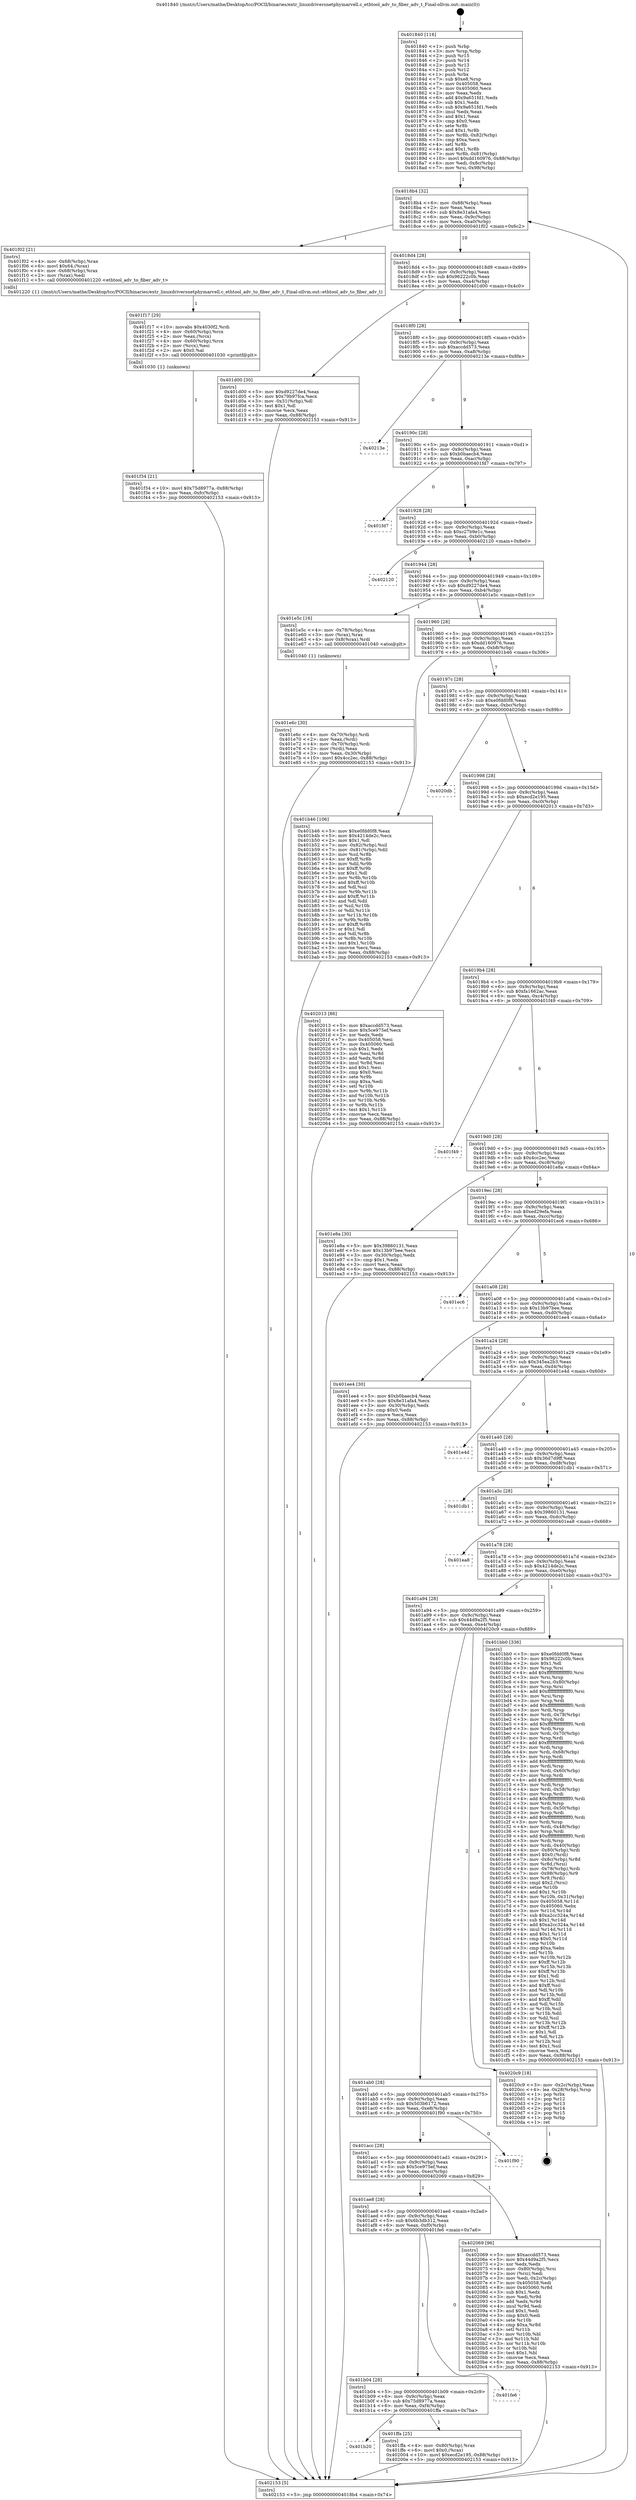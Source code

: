 digraph "0x401840" {
  label = "0x401840 (/mnt/c/Users/mathe/Desktop/tcc/POCII/binaries/extr_linuxdriversnetphymarvell.c_ethtool_adv_to_fiber_adv_t_Final-ollvm.out::main(0))"
  labelloc = "t"
  node[shape=record]

  Entry [label="",width=0.3,height=0.3,shape=circle,fillcolor=black,style=filled]
  "0x4018b4" [label="{
     0x4018b4 [32]\l
     | [instrs]\l
     &nbsp;&nbsp;0x4018b4 \<+6\>: mov -0x88(%rbp),%eax\l
     &nbsp;&nbsp;0x4018ba \<+2\>: mov %eax,%ecx\l
     &nbsp;&nbsp;0x4018bc \<+6\>: sub $0x8e31afa4,%ecx\l
     &nbsp;&nbsp;0x4018c2 \<+6\>: mov %eax,-0x9c(%rbp)\l
     &nbsp;&nbsp;0x4018c8 \<+6\>: mov %ecx,-0xa0(%rbp)\l
     &nbsp;&nbsp;0x4018ce \<+6\>: je 0000000000401f02 \<main+0x6c2\>\l
  }"]
  "0x401f02" [label="{
     0x401f02 [21]\l
     | [instrs]\l
     &nbsp;&nbsp;0x401f02 \<+4\>: mov -0x68(%rbp),%rax\l
     &nbsp;&nbsp;0x401f06 \<+6\>: movl $0x64,(%rax)\l
     &nbsp;&nbsp;0x401f0c \<+4\>: mov -0x68(%rbp),%rax\l
     &nbsp;&nbsp;0x401f10 \<+2\>: mov (%rax),%edi\l
     &nbsp;&nbsp;0x401f12 \<+5\>: call 0000000000401220 \<ethtool_adv_to_fiber_adv_t\>\l
     | [calls]\l
     &nbsp;&nbsp;0x401220 \{1\} (/mnt/c/Users/mathe/Desktop/tcc/POCII/binaries/extr_linuxdriversnetphymarvell.c_ethtool_adv_to_fiber_adv_t_Final-ollvm.out::ethtool_adv_to_fiber_adv_t)\l
  }"]
  "0x4018d4" [label="{
     0x4018d4 [28]\l
     | [instrs]\l
     &nbsp;&nbsp;0x4018d4 \<+5\>: jmp 00000000004018d9 \<main+0x99\>\l
     &nbsp;&nbsp;0x4018d9 \<+6\>: mov -0x9c(%rbp),%eax\l
     &nbsp;&nbsp;0x4018df \<+5\>: sub $0x96222c0b,%eax\l
     &nbsp;&nbsp;0x4018e4 \<+6\>: mov %eax,-0xa4(%rbp)\l
     &nbsp;&nbsp;0x4018ea \<+6\>: je 0000000000401d00 \<main+0x4c0\>\l
  }"]
  Exit [label="",width=0.3,height=0.3,shape=circle,fillcolor=black,style=filled,peripheries=2]
  "0x401d00" [label="{
     0x401d00 [30]\l
     | [instrs]\l
     &nbsp;&nbsp;0x401d00 \<+5\>: mov $0xd9227de4,%eax\l
     &nbsp;&nbsp;0x401d05 \<+5\>: mov $0x79b97fca,%ecx\l
     &nbsp;&nbsp;0x401d0a \<+3\>: mov -0x31(%rbp),%dl\l
     &nbsp;&nbsp;0x401d0d \<+3\>: test $0x1,%dl\l
     &nbsp;&nbsp;0x401d10 \<+3\>: cmovne %ecx,%eax\l
     &nbsp;&nbsp;0x401d13 \<+6\>: mov %eax,-0x88(%rbp)\l
     &nbsp;&nbsp;0x401d19 \<+5\>: jmp 0000000000402153 \<main+0x913\>\l
  }"]
  "0x4018f0" [label="{
     0x4018f0 [28]\l
     | [instrs]\l
     &nbsp;&nbsp;0x4018f0 \<+5\>: jmp 00000000004018f5 \<main+0xb5\>\l
     &nbsp;&nbsp;0x4018f5 \<+6\>: mov -0x9c(%rbp),%eax\l
     &nbsp;&nbsp;0x4018fb \<+5\>: sub $0xaccdd573,%eax\l
     &nbsp;&nbsp;0x401900 \<+6\>: mov %eax,-0xa8(%rbp)\l
     &nbsp;&nbsp;0x401906 \<+6\>: je 000000000040213e \<main+0x8fe\>\l
  }"]
  "0x401b20" [label="{
     0x401b20\l
  }", style=dashed]
  "0x40213e" [label="{
     0x40213e\l
  }", style=dashed]
  "0x40190c" [label="{
     0x40190c [28]\l
     | [instrs]\l
     &nbsp;&nbsp;0x40190c \<+5\>: jmp 0000000000401911 \<main+0xd1\>\l
     &nbsp;&nbsp;0x401911 \<+6\>: mov -0x9c(%rbp),%eax\l
     &nbsp;&nbsp;0x401917 \<+5\>: sub $0xb0baecb4,%eax\l
     &nbsp;&nbsp;0x40191c \<+6\>: mov %eax,-0xac(%rbp)\l
     &nbsp;&nbsp;0x401922 \<+6\>: je 0000000000401fd7 \<main+0x797\>\l
  }"]
  "0x401ffa" [label="{
     0x401ffa [25]\l
     | [instrs]\l
     &nbsp;&nbsp;0x401ffa \<+4\>: mov -0x80(%rbp),%rax\l
     &nbsp;&nbsp;0x401ffe \<+6\>: movl $0x0,(%rax)\l
     &nbsp;&nbsp;0x402004 \<+10\>: movl $0xecd2e195,-0x88(%rbp)\l
     &nbsp;&nbsp;0x40200e \<+5\>: jmp 0000000000402153 \<main+0x913\>\l
  }"]
  "0x401fd7" [label="{
     0x401fd7\l
  }", style=dashed]
  "0x401928" [label="{
     0x401928 [28]\l
     | [instrs]\l
     &nbsp;&nbsp;0x401928 \<+5\>: jmp 000000000040192d \<main+0xed\>\l
     &nbsp;&nbsp;0x40192d \<+6\>: mov -0x9c(%rbp),%eax\l
     &nbsp;&nbsp;0x401933 \<+5\>: sub $0xc27b9e1c,%eax\l
     &nbsp;&nbsp;0x401938 \<+6\>: mov %eax,-0xb0(%rbp)\l
     &nbsp;&nbsp;0x40193e \<+6\>: je 0000000000402120 \<main+0x8e0\>\l
  }"]
  "0x401b04" [label="{
     0x401b04 [28]\l
     | [instrs]\l
     &nbsp;&nbsp;0x401b04 \<+5\>: jmp 0000000000401b09 \<main+0x2c9\>\l
     &nbsp;&nbsp;0x401b09 \<+6\>: mov -0x9c(%rbp),%eax\l
     &nbsp;&nbsp;0x401b0f \<+5\>: sub $0x75d8977a,%eax\l
     &nbsp;&nbsp;0x401b14 \<+6\>: mov %eax,-0xf4(%rbp)\l
     &nbsp;&nbsp;0x401b1a \<+6\>: je 0000000000401ffa \<main+0x7ba\>\l
  }"]
  "0x402120" [label="{
     0x402120\l
  }", style=dashed]
  "0x401944" [label="{
     0x401944 [28]\l
     | [instrs]\l
     &nbsp;&nbsp;0x401944 \<+5\>: jmp 0000000000401949 \<main+0x109\>\l
     &nbsp;&nbsp;0x401949 \<+6\>: mov -0x9c(%rbp),%eax\l
     &nbsp;&nbsp;0x40194f \<+5\>: sub $0xd9227de4,%eax\l
     &nbsp;&nbsp;0x401954 \<+6\>: mov %eax,-0xb4(%rbp)\l
     &nbsp;&nbsp;0x40195a \<+6\>: je 0000000000401e5c \<main+0x61c\>\l
  }"]
  "0x401fe6" [label="{
     0x401fe6\l
  }", style=dashed]
  "0x401e5c" [label="{
     0x401e5c [16]\l
     | [instrs]\l
     &nbsp;&nbsp;0x401e5c \<+4\>: mov -0x78(%rbp),%rax\l
     &nbsp;&nbsp;0x401e60 \<+3\>: mov (%rax),%rax\l
     &nbsp;&nbsp;0x401e63 \<+4\>: mov 0x8(%rax),%rdi\l
     &nbsp;&nbsp;0x401e67 \<+5\>: call 0000000000401040 \<atoi@plt\>\l
     | [calls]\l
     &nbsp;&nbsp;0x401040 \{1\} (unknown)\l
  }"]
  "0x401960" [label="{
     0x401960 [28]\l
     | [instrs]\l
     &nbsp;&nbsp;0x401960 \<+5\>: jmp 0000000000401965 \<main+0x125\>\l
     &nbsp;&nbsp;0x401965 \<+6\>: mov -0x9c(%rbp),%eax\l
     &nbsp;&nbsp;0x40196b \<+5\>: sub $0xdd160976,%eax\l
     &nbsp;&nbsp;0x401970 \<+6\>: mov %eax,-0xb8(%rbp)\l
     &nbsp;&nbsp;0x401976 \<+6\>: je 0000000000401b46 \<main+0x306\>\l
  }"]
  "0x401ae8" [label="{
     0x401ae8 [28]\l
     | [instrs]\l
     &nbsp;&nbsp;0x401ae8 \<+5\>: jmp 0000000000401aed \<main+0x2ad\>\l
     &nbsp;&nbsp;0x401aed \<+6\>: mov -0x9c(%rbp),%eax\l
     &nbsp;&nbsp;0x401af3 \<+5\>: sub $0x6b3db312,%eax\l
     &nbsp;&nbsp;0x401af8 \<+6\>: mov %eax,-0xf0(%rbp)\l
     &nbsp;&nbsp;0x401afe \<+6\>: je 0000000000401fe6 \<main+0x7a6\>\l
  }"]
  "0x401b46" [label="{
     0x401b46 [106]\l
     | [instrs]\l
     &nbsp;&nbsp;0x401b46 \<+5\>: mov $0xe0fdd0f8,%eax\l
     &nbsp;&nbsp;0x401b4b \<+5\>: mov $0x4214de2c,%ecx\l
     &nbsp;&nbsp;0x401b50 \<+2\>: mov $0x1,%dl\l
     &nbsp;&nbsp;0x401b52 \<+7\>: mov -0x82(%rbp),%sil\l
     &nbsp;&nbsp;0x401b59 \<+7\>: mov -0x81(%rbp),%dil\l
     &nbsp;&nbsp;0x401b60 \<+3\>: mov %sil,%r8b\l
     &nbsp;&nbsp;0x401b63 \<+4\>: xor $0xff,%r8b\l
     &nbsp;&nbsp;0x401b67 \<+3\>: mov %dil,%r9b\l
     &nbsp;&nbsp;0x401b6a \<+4\>: xor $0xff,%r9b\l
     &nbsp;&nbsp;0x401b6e \<+3\>: xor $0x1,%dl\l
     &nbsp;&nbsp;0x401b71 \<+3\>: mov %r8b,%r10b\l
     &nbsp;&nbsp;0x401b74 \<+4\>: and $0xff,%r10b\l
     &nbsp;&nbsp;0x401b78 \<+3\>: and %dl,%sil\l
     &nbsp;&nbsp;0x401b7b \<+3\>: mov %r9b,%r11b\l
     &nbsp;&nbsp;0x401b7e \<+4\>: and $0xff,%r11b\l
     &nbsp;&nbsp;0x401b82 \<+3\>: and %dl,%dil\l
     &nbsp;&nbsp;0x401b85 \<+3\>: or %sil,%r10b\l
     &nbsp;&nbsp;0x401b88 \<+3\>: or %dil,%r11b\l
     &nbsp;&nbsp;0x401b8b \<+3\>: xor %r11b,%r10b\l
     &nbsp;&nbsp;0x401b8e \<+3\>: or %r9b,%r8b\l
     &nbsp;&nbsp;0x401b91 \<+4\>: xor $0xff,%r8b\l
     &nbsp;&nbsp;0x401b95 \<+3\>: or $0x1,%dl\l
     &nbsp;&nbsp;0x401b98 \<+3\>: and %dl,%r8b\l
     &nbsp;&nbsp;0x401b9b \<+3\>: or %r8b,%r10b\l
     &nbsp;&nbsp;0x401b9e \<+4\>: test $0x1,%r10b\l
     &nbsp;&nbsp;0x401ba2 \<+3\>: cmovne %ecx,%eax\l
     &nbsp;&nbsp;0x401ba5 \<+6\>: mov %eax,-0x88(%rbp)\l
     &nbsp;&nbsp;0x401bab \<+5\>: jmp 0000000000402153 \<main+0x913\>\l
  }"]
  "0x40197c" [label="{
     0x40197c [28]\l
     | [instrs]\l
     &nbsp;&nbsp;0x40197c \<+5\>: jmp 0000000000401981 \<main+0x141\>\l
     &nbsp;&nbsp;0x401981 \<+6\>: mov -0x9c(%rbp),%eax\l
     &nbsp;&nbsp;0x401987 \<+5\>: sub $0xe0fdd0f8,%eax\l
     &nbsp;&nbsp;0x40198c \<+6\>: mov %eax,-0xbc(%rbp)\l
     &nbsp;&nbsp;0x401992 \<+6\>: je 00000000004020db \<main+0x89b\>\l
  }"]
  "0x402153" [label="{
     0x402153 [5]\l
     | [instrs]\l
     &nbsp;&nbsp;0x402153 \<+5\>: jmp 00000000004018b4 \<main+0x74\>\l
  }"]
  "0x401840" [label="{
     0x401840 [116]\l
     | [instrs]\l
     &nbsp;&nbsp;0x401840 \<+1\>: push %rbp\l
     &nbsp;&nbsp;0x401841 \<+3\>: mov %rsp,%rbp\l
     &nbsp;&nbsp;0x401844 \<+2\>: push %r15\l
     &nbsp;&nbsp;0x401846 \<+2\>: push %r14\l
     &nbsp;&nbsp;0x401848 \<+2\>: push %r13\l
     &nbsp;&nbsp;0x40184a \<+2\>: push %r12\l
     &nbsp;&nbsp;0x40184c \<+1\>: push %rbx\l
     &nbsp;&nbsp;0x40184d \<+7\>: sub $0xe8,%rsp\l
     &nbsp;&nbsp;0x401854 \<+7\>: mov 0x405058,%eax\l
     &nbsp;&nbsp;0x40185b \<+7\>: mov 0x405060,%ecx\l
     &nbsp;&nbsp;0x401862 \<+2\>: mov %eax,%edx\l
     &nbsp;&nbsp;0x401864 \<+6\>: add $0x9a651fd1,%edx\l
     &nbsp;&nbsp;0x40186a \<+3\>: sub $0x1,%edx\l
     &nbsp;&nbsp;0x40186d \<+6\>: sub $0x9a651fd1,%edx\l
     &nbsp;&nbsp;0x401873 \<+3\>: imul %edx,%eax\l
     &nbsp;&nbsp;0x401876 \<+3\>: and $0x1,%eax\l
     &nbsp;&nbsp;0x401879 \<+3\>: cmp $0x0,%eax\l
     &nbsp;&nbsp;0x40187c \<+4\>: sete %r8b\l
     &nbsp;&nbsp;0x401880 \<+4\>: and $0x1,%r8b\l
     &nbsp;&nbsp;0x401884 \<+7\>: mov %r8b,-0x82(%rbp)\l
     &nbsp;&nbsp;0x40188b \<+3\>: cmp $0xa,%ecx\l
     &nbsp;&nbsp;0x40188e \<+4\>: setl %r8b\l
     &nbsp;&nbsp;0x401892 \<+4\>: and $0x1,%r8b\l
     &nbsp;&nbsp;0x401896 \<+7\>: mov %r8b,-0x81(%rbp)\l
     &nbsp;&nbsp;0x40189d \<+10\>: movl $0xdd160976,-0x88(%rbp)\l
     &nbsp;&nbsp;0x4018a7 \<+6\>: mov %edi,-0x8c(%rbp)\l
     &nbsp;&nbsp;0x4018ad \<+7\>: mov %rsi,-0x98(%rbp)\l
  }"]
  "0x402069" [label="{
     0x402069 [96]\l
     | [instrs]\l
     &nbsp;&nbsp;0x402069 \<+5\>: mov $0xaccdd573,%eax\l
     &nbsp;&nbsp;0x40206e \<+5\>: mov $0x44d9a2f5,%ecx\l
     &nbsp;&nbsp;0x402073 \<+2\>: xor %edx,%edx\l
     &nbsp;&nbsp;0x402075 \<+4\>: mov -0x80(%rbp),%rsi\l
     &nbsp;&nbsp;0x402079 \<+2\>: mov (%rsi),%edi\l
     &nbsp;&nbsp;0x40207b \<+3\>: mov %edi,-0x2c(%rbp)\l
     &nbsp;&nbsp;0x40207e \<+7\>: mov 0x405058,%edi\l
     &nbsp;&nbsp;0x402085 \<+8\>: mov 0x405060,%r8d\l
     &nbsp;&nbsp;0x40208d \<+3\>: sub $0x1,%edx\l
     &nbsp;&nbsp;0x402090 \<+3\>: mov %edi,%r9d\l
     &nbsp;&nbsp;0x402093 \<+3\>: add %edx,%r9d\l
     &nbsp;&nbsp;0x402096 \<+4\>: imul %r9d,%edi\l
     &nbsp;&nbsp;0x40209a \<+3\>: and $0x1,%edi\l
     &nbsp;&nbsp;0x40209d \<+3\>: cmp $0x0,%edi\l
     &nbsp;&nbsp;0x4020a0 \<+4\>: sete %r10b\l
     &nbsp;&nbsp;0x4020a4 \<+4\>: cmp $0xa,%r8d\l
     &nbsp;&nbsp;0x4020a8 \<+4\>: setl %r11b\l
     &nbsp;&nbsp;0x4020ac \<+3\>: mov %r10b,%bl\l
     &nbsp;&nbsp;0x4020af \<+3\>: and %r11b,%bl\l
     &nbsp;&nbsp;0x4020b2 \<+3\>: xor %r11b,%r10b\l
     &nbsp;&nbsp;0x4020b5 \<+3\>: or %r10b,%bl\l
     &nbsp;&nbsp;0x4020b8 \<+3\>: test $0x1,%bl\l
     &nbsp;&nbsp;0x4020bb \<+3\>: cmovne %ecx,%eax\l
     &nbsp;&nbsp;0x4020be \<+6\>: mov %eax,-0x88(%rbp)\l
     &nbsp;&nbsp;0x4020c4 \<+5\>: jmp 0000000000402153 \<main+0x913\>\l
  }"]
  "0x4020db" [label="{
     0x4020db\l
  }", style=dashed]
  "0x401998" [label="{
     0x401998 [28]\l
     | [instrs]\l
     &nbsp;&nbsp;0x401998 \<+5\>: jmp 000000000040199d \<main+0x15d\>\l
     &nbsp;&nbsp;0x40199d \<+6\>: mov -0x9c(%rbp),%eax\l
     &nbsp;&nbsp;0x4019a3 \<+5\>: sub $0xecd2e195,%eax\l
     &nbsp;&nbsp;0x4019a8 \<+6\>: mov %eax,-0xc0(%rbp)\l
     &nbsp;&nbsp;0x4019ae \<+6\>: je 0000000000402013 \<main+0x7d3\>\l
  }"]
  "0x401acc" [label="{
     0x401acc [28]\l
     | [instrs]\l
     &nbsp;&nbsp;0x401acc \<+5\>: jmp 0000000000401ad1 \<main+0x291\>\l
     &nbsp;&nbsp;0x401ad1 \<+6\>: mov -0x9c(%rbp),%eax\l
     &nbsp;&nbsp;0x401ad7 \<+5\>: sub $0x5ce975ef,%eax\l
     &nbsp;&nbsp;0x401adc \<+6\>: mov %eax,-0xec(%rbp)\l
     &nbsp;&nbsp;0x401ae2 \<+6\>: je 0000000000402069 \<main+0x829\>\l
  }"]
  "0x402013" [label="{
     0x402013 [86]\l
     | [instrs]\l
     &nbsp;&nbsp;0x402013 \<+5\>: mov $0xaccdd573,%eax\l
     &nbsp;&nbsp;0x402018 \<+5\>: mov $0x5ce975ef,%ecx\l
     &nbsp;&nbsp;0x40201d \<+2\>: xor %edx,%edx\l
     &nbsp;&nbsp;0x40201f \<+7\>: mov 0x405058,%esi\l
     &nbsp;&nbsp;0x402026 \<+7\>: mov 0x405060,%edi\l
     &nbsp;&nbsp;0x40202d \<+3\>: sub $0x1,%edx\l
     &nbsp;&nbsp;0x402030 \<+3\>: mov %esi,%r8d\l
     &nbsp;&nbsp;0x402033 \<+3\>: add %edx,%r8d\l
     &nbsp;&nbsp;0x402036 \<+4\>: imul %r8d,%esi\l
     &nbsp;&nbsp;0x40203a \<+3\>: and $0x1,%esi\l
     &nbsp;&nbsp;0x40203d \<+3\>: cmp $0x0,%esi\l
     &nbsp;&nbsp;0x402040 \<+4\>: sete %r9b\l
     &nbsp;&nbsp;0x402044 \<+3\>: cmp $0xa,%edi\l
     &nbsp;&nbsp;0x402047 \<+4\>: setl %r10b\l
     &nbsp;&nbsp;0x40204b \<+3\>: mov %r9b,%r11b\l
     &nbsp;&nbsp;0x40204e \<+3\>: and %r10b,%r11b\l
     &nbsp;&nbsp;0x402051 \<+3\>: xor %r10b,%r9b\l
     &nbsp;&nbsp;0x402054 \<+3\>: or %r9b,%r11b\l
     &nbsp;&nbsp;0x402057 \<+4\>: test $0x1,%r11b\l
     &nbsp;&nbsp;0x40205b \<+3\>: cmovne %ecx,%eax\l
     &nbsp;&nbsp;0x40205e \<+6\>: mov %eax,-0x88(%rbp)\l
     &nbsp;&nbsp;0x402064 \<+5\>: jmp 0000000000402153 \<main+0x913\>\l
  }"]
  "0x4019b4" [label="{
     0x4019b4 [28]\l
     | [instrs]\l
     &nbsp;&nbsp;0x4019b4 \<+5\>: jmp 00000000004019b9 \<main+0x179\>\l
     &nbsp;&nbsp;0x4019b9 \<+6\>: mov -0x9c(%rbp),%eax\l
     &nbsp;&nbsp;0x4019bf \<+5\>: sub $0xfa1662ac,%eax\l
     &nbsp;&nbsp;0x4019c4 \<+6\>: mov %eax,-0xc4(%rbp)\l
     &nbsp;&nbsp;0x4019ca \<+6\>: je 0000000000401f49 \<main+0x709\>\l
  }"]
  "0x401f90" [label="{
     0x401f90\l
  }", style=dashed]
  "0x401f49" [label="{
     0x401f49\l
  }", style=dashed]
  "0x4019d0" [label="{
     0x4019d0 [28]\l
     | [instrs]\l
     &nbsp;&nbsp;0x4019d0 \<+5\>: jmp 00000000004019d5 \<main+0x195\>\l
     &nbsp;&nbsp;0x4019d5 \<+6\>: mov -0x9c(%rbp),%eax\l
     &nbsp;&nbsp;0x4019db \<+5\>: sub $0x4cc2ec,%eax\l
     &nbsp;&nbsp;0x4019e0 \<+6\>: mov %eax,-0xc8(%rbp)\l
     &nbsp;&nbsp;0x4019e6 \<+6\>: je 0000000000401e8a \<main+0x64a\>\l
  }"]
  "0x401ab0" [label="{
     0x401ab0 [28]\l
     | [instrs]\l
     &nbsp;&nbsp;0x401ab0 \<+5\>: jmp 0000000000401ab5 \<main+0x275\>\l
     &nbsp;&nbsp;0x401ab5 \<+6\>: mov -0x9c(%rbp),%eax\l
     &nbsp;&nbsp;0x401abb \<+5\>: sub $0x503b6172,%eax\l
     &nbsp;&nbsp;0x401ac0 \<+6\>: mov %eax,-0xe8(%rbp)\l
     &nbsp;&nbsp;0x401ac6 \<+6\>: je 0000000000401f90 \<main+0x750\>\l
  }"]
  "0x401e8a" [label="{
     0x401e8a [30]\l
     | [instrs]\l
     &nbsp;&nbsp;0x401e8a \<+5\>: mov $0x39860131,%eax\l
     &nbsp;&nbsp;0x401e8f \<+5\>: mov $0x13b97bee,%ecx\l
     &nbsp;&nbsp;0x401e94 \<+3\>: mov -0x30(%rbp),%edx\l
     &nbsp;&nbsp;0x401e97 \<+3\>: cmp $0x1,%edx\l
     &nbsp;&nbsp;0x401e9a \<+3\>: cmovl %ecx,%eax\l
     &nbsp;&nbsp;0x401e9d \<+6\>: mov %eax,-0x88(%rbp)\l
     &nbsp;&nbsp;0x401ea3 \<+5\>: jmp 0000000000402153 \<main+0x913\>\l
  }"]
  "0x4019ec" [label="{
     0x4019ec [28]\l
     | [instrs]\l
     &nbsp;&nbsp;0x4019ec \<+5\>: jmp 00000000004019f1 \<main+0x1b1\>\l
     &nbsp;&nbsp;0x4019f1 \<+6\>: mov -0x9c(%rbp),%eax\l
     &nbsp;&nbsp;0x4019f7 \<+5\>: sub $0xed29efa,%eax\l
     &nbsp;&nbsp;0x4019fc \<+6\>: mov %eax,-0xcc(%rbp)\l
     &nbsp;&nbsp;0x401a02 \<+6\>: je 0000000000401ec6 \<main+0x686\>\l
  }"]
  "0x4020c9" [label="{
     0x4020c9 [18]\l
     | [instrs]\l
     &nbsp;&nbsp;0x4020c9 \<+3\>: mov -0x2c(%rbp),%eax\l
     &nbsp;&nbsp;0x4020cc \<+4\>: lea -0x28(%rbp),%rsp\l
     &nbsp;&nbsp;0x4020d0 \<+1\>: pop %rbx\l
     &nbsp;&nbsp;0x4020d1 \<+2\>: pop %r12\l
     &nbsp;&nbsp;0x4020d3 \<+2\>: pop %r13\l
     &nbsp;&nbsp;0x4020d5 \<+2\>: pop %r14\l
     &nbsp;&nbsp;0x4020d7 \<+2\>: pop %r15\l
     &nbsp;&nbsp;0x4020d9 \<+1\>: pop %rbp\l
     &nbsp;&nbsp;0x4020da \<+1\>: ret\l
  }"]
  "0x401ec6" [label="{
     0x401ec6\l
  }", style=dashed]
  "0x401a08" [label="{
     0x401a08 [28]\l
     | [instrs]\l
     &nbsp;&nbsp;0x401a08 \<+5\>: jmp 0000000000401a0d \<main+0x1cd\>\l
     &nbsp;&nbsp;0x401a0d \<+6\>: mov -0x9c(%rbp),%eax\l
     &nbsp;&nbsp;0x401a13 \<+5\>: sub $0x13b97bee,%eax\l
     &nbsp;&nbsp;0x401a18 \<+6\>: mov %eax,-0xd0(%rbp)\l
     &nbsp;&nbsp;0x401a1e \<+6\>: je 0000000000401ee4 \<main+0x6a4\>\l
  }"]
  "0x401f34" [label="{
     0x401f34 [21]\l
     | [instrs]\l
     &nbsp;&nbsp;0x401f34 \<+10\>: movl $0x75d8977a,-0x88(%rbp)\l
     &nbsp;&nbsp;0x401f3e \<+6\>: mov %eax,-0xfc(%rbp)\l
     &nbsp;&nbsp;0x401f44 \<+5\>: jmp 0000000000402153 \<main+0x913\>\l
  }"]
  "0x401ee4" [label="{
     0x401ee4 [30]\l
     | [instrs]\l
     &nbsp;&nbsp;0x401ee4 \<+5\>: mov $0xb0baecb4,%eax\l
     &nbsp;&nbsp;0x401ee9 \<+5\>: mov $0x8e31afa4,%ecx\l
     &nbsp;&nbsp;0x401eee \<+3\>: mov -0x30(%rbp),%edx\l
     &nbsp;&nbsp;0x401ef1 \<+3\>: cmp $0x0,%edx\l
     &nbsp;&nbsp;0x401ef4 \<+3\>: cmove %ecx,%eax\l
     &nbsp;&nbsp;0x401ef7 \<+6\>: mov %eax,-0x88(%rbp)\l
     &nbsp;&nbsp;0x401efd \<+5\>: jmp 0000000000402153 \<main+0x913\>\l
  }"]
  "0x401a24" [label="{
     0x401a24 [28]\l
     | [instrs]\l
     &nbsp;&nbsp;0x401a24 \<+5\>: jmp 0000000000401a29 \<main+0x1e9\>\l
     &nbsp;&nbsp;0x401a29 \<+6\>: mov -0x9c(%rbp),%eax\l
     &nbsp;&nbsp;0x401a2f \<+5\>: sub $0x345ea2b3,%eax\l
     &nbsp;&nbsp;0x401a34 \<+6\>: mov %eax,-0xd4(%rbp)\l
     &nbsp;&nbsp;0x401a3a \<+6\>: je 0000000000401e4d \<main+0x60d\>\l
  }"]
  "0x401f17" [label="{
     0x401f17 [29]\l
     | [instrs]\l
     &nbsp;&nbsp;0x401f17 \<+10\>: movabs $0x4030f2,%rdi\l
     &nbsp;&nbsp;0x401f21 \<+4\>: mov -0x60(%rbp),%rcx\l
     &nbsp;&nbsp;0x401f25 \<+2\>: mov %eax,(%rcx)\l
     &nbsp;&nbsp;0x401f27 \<+4\>: mov -0x60(%rbp),%rcx\l
     &nbsp;&nbsp;0x401f2b \<+2\>: mov (%rcx),%esi\l
     &nbsp;&nbsp;0x401f2d \<+2\>: mov $0x0,%al\l
     &nbsp;&nbsp;0x401f2f \<+5\>: call 0000000000401030 \<printf@plt\>\l
     | [calls]\l
     &nbsp;&nbsp;0x401030 \{1\} (unknown)\l
  }"]
  "0x401e4d" [label="{
     0x401e4d\l
  }", style=dashed]
  "0x401a40" [label="{
     0x401a40 [28]\l
     | [instrs]\l
     &nbsp;&nbsp;0x401a40 \<+5\>: jmp 0000000000401a45 \<main+0x205\>\l
     &nbsp;&nbsp;0x401a45 \<+6\>: mov -0x9c(%rbp),%eax\l
     &nbsp;&nbsp;0x401a4b \<+5\>: sub $0x36d7d9ff,%eax\l
     &nbsp;&nbsp;0x401a50 \<+6\>: mov %eax,-0xd8(%rbp)\l
     &nbsp;&nbsp;0x401a56 \<+6\>: je 0000000000401db1 \<main+0x571\>\l
  }"]
  "0x401e6c" [label="{
     0x401e6c [30]\l
     | [instrs]\l
     &nbsp;&nbsp;0x401e6c \<+4\>: mov -0x70(%rbp),%rdi\l
     &nbsp;&nbsp;0x401e70 \<+2\>: mov %eax,(%rdi)\l
     &nbsp;&nbsp;0x401e72 \<+4\>: mov -0x70(%rbp),%rdi\l
     &nbsp;&nbsp;0x401e76 \<+2\>: mov (%rdi),%eax\l
     &nbsp;&nbsp;0x401e78 \<+3\>: mov %eax,-0x30(%rbp)\l
     &nbsp;&nbsp;0x401e7b \<+10\>: movl $0x4cc2ec,-0x88(%rbp)\l
     &nbsp;&nbsp;0x401e85 \<+5\>: jmp 0000000000402153 \<main+0x913\>\l
  }"]
  "0x401db1" [label="{
     0x401db1\l
  }", style=dashed]
  "0x401a5c" [label="{
     0x401a5c [28]\l
     | [instrs]\l
     &nbsp;&nbsp;0x401a5c \<+5\>: jmp 0000000000401a61 \<main+0x221\>\l
     &nbsp;&nbsp;0x401a61 \<+6\>: mov -0x9c(%rbp),%eax\l
     &nbsp;&nbsp;0x401a67 \<+5\>: sub $0x39860131,%eax\l
     &nbsp;&nbsp;0x401a6c \<+6\>: mov %eax,-0xdc(%rbp)\l
     &nbsp;&nbsp;0x401a72 \<+6\>: je 0000000000401ea8 \<main+0x668\>\l
  }"]
  "0x401a94" [label="{
     0x401a94 [28]\l
     | [instrs]\l
     &nbsp;&nbsp;0x401a94 \<+5\>: jmp 0000000000401a99 \<main+0x259\>\l
     &nbsp;&nbsp;0x401a99 \<+6\>: mov -0x9c(%rbp),%eax\l
     &nbsp;&nbsp;0x401a9f \<+5\>: sub $0x44d9a2f5,%eax\l
     &nbsp;&nbsp;0x401aa4 \<+6\>: mov %eax,-0xe4(%rbp)\l
     &nbsp;&nbsp;0x401aaa \<+6\>: je 00000000004020c9 \<main+0x889\>\l
  }"]
  "0x401ea8" [label="{
     0x401ea8\l
  }", style=dashed]
  "0x401a78" [label="{
     0x401a78 [28]\l
     | [instrs]\l
     &nbsp;&nbsp;0x401a78 \<+5\>: jmp 0000000000401a7d \<main+0x23d\>\l
     &nbsp;&nbsp;0x401a7d \<+6\>: mov -0x9c(%rbp),%eax\l
     &nbsp;&nbsp;0x401a83 \<+5\>: sub $0x4214de2c,%eax\l
     &nbsp;&nbsp;0x401a88 \<+6\>: mov %eax,-0xe0(%rbp)\l
     &nbsp;&nbsp;0x401a8e \<+6\>: je 0000000000401bb0 \<main+0x370\>\l
  }"]
  "0x401bb0" [label="{
     0x401bb0 [336]\l
     | [instrs]\l
     &nbsp;&nbsp;0x401bb0 \<+5\>: mov $0xe0fdd0f8,%eax\l
     &nbsp;&nbsp;0x401bb5 \<+5\>: mov $0x96222c0b,%ecx\l
     &nbsp;&nbsp;0x401bba \<+2\>: mov $0x1,%dl\l
     &nbsp;&nbsp;0x401bbc \<+3\>: mov %rsp,%rsi\l
     &nbsp;&nbsp;0x401bbf \<+4\>: add $0xfffffffffffffff0,%rsi\l
     &nbsp;&nbsp;0x401bc3 \<+3\>: mov %rsi,%rsp\l
     &nbsp;&nbsp;0x401bc6 \<+4\>: mov %rsi,-0x80(%rbp)\l
     &nbsp;&nbsp;0x401bca \<+3\>: mov %rsp,%rsi\l
     &nbsp;&nbsp;0x401bcd \<+4\>: add $0xfffffffffffffff0,%rsi\l
     &nbsp;&nbsp;0x401bd1 \<+3\>: mov %rsi,%rsp\l
     &nbsp;&nbsp;0x401bd4 \<+3\>: mov %rsp,%rdi\l
     &nbsp;&nbsp;0x401bd7 \<+4\>: add $0xfffffffffffffff0,%rdi\l
     &nbsp;&nbsp;0x401bdb \<+3\>: mov %rdi,%rsp\l
     &nbsp;&nbsp;0x401bde \<+4\>: mov %rdi,-0x78(%rbp)\l
     &nbsp;&nbsp;0x401be2 \<+3\>: mov %rsp,%rdi\l
     &nbsp;&nbsp;0x401be5 \<+4\>: add $0xfffffffffffffff0,%rdi\l
     &nbsp;&nbsp;0x401be9 \<+3\>: mov %rdi,%rsp\l
     &nbsp;&nbsp;0x401bec \<+4\>: mov %rdi,-0x70(%rbp)\l
     &nbsp;&nbsp;0x401bf0 \<+3\>: mov %rsp,%rdi\l
     &nbsp;&nbsp;0x401bf3 \<+4\>: add $0xfffffffffffffff0,%rdi\l
     &nbsp;&nbsp;0x401bf7 \<+3\>: mov %rdi,%rsp\l
     &nbsp;&nbsp;0x401bfa \<+4\>: mov %rdi,-0x68(%rbp)\l
     &nbsp;&nbsp;0x401bfe \<+3\>: mov %rsp,%rdi\l
     &nbsp;&nbsp;0x401c01 \<+4\>: add $0xfffffffffffffff0,%rdi\l
     &nbsp;&nbsp;0x401c05 \<+3\>: mov %rdi,%rsp\l
     &nbsp;&nbsp;0x401c08 \<+4\>: mov %rdi,-0x60(%rbp)\l
     &nbsp;&nbsp;0x401c0c \<+3\>: mov %rsp,%rdi\l
     &nbsp;&nbsp;0x401c0f \<+4\>: add $0xfffffffffffffff0,%rdi\l
     &nbsp;&nbsp;0x401c13 \<+3\>: mov %rdi,%rsp\l
     &nbsp;&nbsp;0x401c16 \<+4\>: mov %rdi,-0x58(%rbp)\l
     &nbsp;&nbsp;0x401c1a \<+3\>: mov %rsp,%rdi\l
     &nbsp;&nbsp;0x401c1d \<+4\>: add $0xfffffffffffffff0,%rdi\l
     &nbsp;&nbsp;0x401c21 \<+3\>: mov %rdi,%rsp\l
     &nbsp;&nbsp;0x401c24 \<+4\>: mov %rdi,-0x50(%rbp)\l
     &nbsp;&nbsp;0x401c28 \<+3\>: mov %rsp,%rdi\l
     &nbsp;&nbsp;0x401c2b \<+4\>: add $0xfffffffffffffff0,%rdi\l
     &nbsp;&nbsp;0x401c2f \<+3\>: mov %rdi,%rsp\l
     &nbsp;&nbsp;0x401c32 \<+4\>: mov %rdi,-0x48(%rbp)\l
     &nbsp;&nbsp;0x401c36 \<+3\>: mov %rsp,%rdi\l
     &nbsp;&nbsp;0x401c39 \<+4\>: add $0xfffffffffffffff0,%rdi\l
     &nbsp;&nbsp;0x401c3d \<+3\>: mov %rdi,%rsp\l
     &nbsp;&nbsp;0x401c40 \<+4\>: mov %rdi,-0x40(%rbp)\l
     &nbsp;&nbsp;0x401c44 \<+4\>: mov -0x80(%rbp),%rdi\l
     &nbsp;&nbsp;0x401c48 \<+6\>: movl $0x0,(%rdi)\l
     &nbsp;&nbsp;0x401c4e \<+7\>: mov -0x8c(%rbp),%r8d\l
     &nbsp;&nbsp;0x401c55 \<+3\>: mov %r8d,(%rsi)\l
     &nbsp;&nbsp;0x401c58 \<+4\>: mov -0x78(%rbp),%rdi\l
     &nbsp;&nbsp;0x401c5c \<+7\>: mov -0x98(%rbp),%r9\l
     &nbsp;&nbsp;0x401c63 \<+3\>: mov %r9,(%rdi)\l
     &nbsp;&nbsp;0x401c66 \<+3\>: cmpl $0x2,(%rsi)\l
     &nbsp;&nbsp;0x401c69 \<+4\>: setne %r10b\l
     &nbsp;&nbsp;0x401c6d \<+4\>: and $0x1,%r10b\l
     &nbsp;&nbsp;0x401c71 \<+4\>: mov %r10b,-0x31(%rbp)\l
     &nbsp;&nbsp;0x401c75 \<+8\>: mov 0x405058,%r11d\l
     &nbsp;&nbsp;0x401c7d \<+7\>: mov 0x405060,%ebx\l
     &nbsp;&nbsp;0x401c84 \<+3\>: mov %r11d,%r14d\l
     &nbsp;&nbsp;0x401c87 \<+7\>: sub $0xa2cc324a,%r14d\l
     &nbsp;&nbsp;0x401c8e \<+4\>: sub $0x1,%r14d\l
     &nbsp;&nbsp;0x401c92 \<+7\>: add $0xa2cc324a,%r14d\l
     &nbsp;&nbsp;0x401c99 \<+4\>: imul %r14d,%r11d\l
     &nbsp;&nbsp;0x401c9d \<+4\>: and $0x1,%r11d\l
     &nbsp;&nbsp;0x401ca1 \<+4\>: cmp $0x0,%r11d\l
     &nbsp;&nbsp;0x401ca5 \<+4\>: sete %r10b\l
     &nbsp;&nbsp;0x401ca9 \<+3\>: cmp $0xa,%ebx\l
     &nbsp;&nbsp;0x401cac \<+4\>: setl %r15b\l
     &nbsp;&nbsp;0x401cb0 \<+3\>: mov %r10b,%r12b\l
     &nbsp;&nbsp;0x401cb3 \<+4\>: xor $0xff,%r12b\l
     &nbsp;&nbsp;0x401cb7 \<+3\>: mov %r15b,%r13b\l
     &nbsp;&nbsp;0x401cba \<+4\>: xor $0xff,%r13b\l
     &nbsp;&nbsp;0x401cbe \<+3\>: xor $0x1,%dl\l
     &nbsp;&nbsp;0x401cc1 \<+3\>: mov %r12b,%sil\l
     &nbsp;&nbsp;0x401cc4 \<+4\>: and $0xff,%sil\l
     &nbsp;&nbsp;0x401cc8 \<+3\>: and %dl,%r10b\l
     &nbsp;&nbsp;0x401ccb \<+3\>: mov %r13b,%dil\l
     &nbsp;&nbsp;0x401cce \<+4\>: and $0xff,%dil\l
     &nbsp;&nbsp;0x401cd2 \<+3\>: and %dl,%r15b\l
     &nbsp;&nbsp;0x401cd5 \<+3\>: or %r10b,%sil\l
     &nbsp;&nbsp;0x401cd8 \<+3\>: or %r15b,%dil\l
     &nbsp;&nbsp;0x401cdb \<+3\>: xor %dil,%sil\l
     &nbsp;&nbsp;0x401cde \<+3\>: or %r13b,%r12b\l
     &nbsp;&nbsp;0x401ce1 \<+4\>: xor $0xff,%r12b\l
     &nbsp;&nbsp;0x401ce5 \<+3\>: or $0x1,%dl\l
     &nbsp;&nbsp;0x401ce8 \<+3\>: and %dl,%r12b\l
     &nbsp;&nbsp;0x401ceb \<+3\>: or %r12b,%sil\l
     &nbsp;&nbsp;0x401cee \<+4\>: test $0x1,%sil\l
     &nbsp;&nbsp;0x401cf2 \<+3\>: cmovne %ecx,%eax\l
     &nbsp;&nbsp;0x401cf5 \<+6\>: mov %eax,-0x88(%rbp)\l
     &nbsp;&nbsp;0x401cfb \<+5\>: jmp 0000000000402153 \<main+0x913\>\l
  }"]
  Entry -> "0x401840" [label=" 1"]
  "0x4018b4" -> "0x401f02" [label=" 1"]
  "0x4018b4" -> "0x4018d4" [label=" 10"]
  "0x4020c9" -> Exit [label=" 1"]
  "0x4018d4" -> "0x401d00" [label=" 1"]
  "0x4018d4" -> "0x4018f0" [label=" 9"]
  "0x402069" -> "0x402153" [label=" 1"]
  "0x4018f0" -> "0x40213e" [label=" 0"]
  "0x4018f0" -> "0x40190c" [label=" 9"]
  "0x402013" -> "0x402153" [label=" 1"]
  "0x40190c" -> "0x401fd7" [label=" 0"]
  "0x40190c" -> "0x401928" [label=" 9"]
  "0x401ffa" -> "0x402153" [label=" 1"]
  "0x401928" -> "0x402120" [label=" 0"]
  "0x401928" -> "0x401944" [label=" 9"]
  "0x401b04" -> "0x401ffa" [label=" 1"]
  "0x401944" -> "0x401e5c" [label=" 1"]
  "0x401944" -> "0x401960" [label=" 8"]
  "0x401b04" -> "0x401b20" [label=" 0"]
  "0x401960" -> "0x401b46" [label=" 1"]
  "0x401960" -> "0x40197c" [label=" 7"]
  "0x401b46" -> "0x402153" [label=" 1"]
  "0x401840" -> "0x4018b4" [label=" 1"]
  "0x402153" -> "0x4018b4" [label=" 10"]
  "0x401ae8" -> "0x401fe6" [label=" 0"]
  "0x40197c" -> "0x4020db" [label=" 0"]
  "0x40197c" -> "0x401998" [label=" 7"]
  "0x401ae8" -> "0x401b04" [label=" 1"]
  "0x401998" -> "0x402013" [label=" 1"]
  "0x401998" -> "0x4019b4" [label=" 6"]
  "0x401acc" -> "0x402069" [label=" 1"]
  "0x4019b4" -> "0x401f49" [label=" 0"]
  "0x4019b4" -> "0x4019d0" [label=" 6"]
  "0x401acc" -> "0x401ae8" [label=" 1"]
  "0x4019d0" -> "0x401e8a" [label=" 1"]
  "0x4019d0" -> "0x4019ec" [label=" 5"]
  "0x401ab0" -> "0x401f90" [label=" 0"]
  "0x4019ec" -> "0x401ec6" [label=" 0"]
  "0x4019ec" -> "0x401a08" [label=" 5"]
  "0x401ab0" -> "0x401acc" [label=" 2"]
  "0x401a08" -> "0x401ee4" [label=" 1"]
  "0x401a08" -> "0x401a24" [label=" 4"]
  "0x401a94" -> "0x4020c9" [label=" 1"]
  "0x401a24" -> "0x401e4d" [label=" 0"]
  "0x401a24" -> "0x401a40" [label=" 4"]
  "0x401a94" -> "0x401ab0" [label=" 2"]
  "0x401a40" -> "0x401db1" [label=" 0"]
  "0x401a40" -> "0x401a5c" [label=" 4"]
  "0x401f34" -> "0x402153" [label=" 1"]
  "0x401a5c" -> "0x401ea8" [label=" 0"]
  "0x401a5c" -> "0x401a78" [label=" 4"]
  "0x401f02" -> "0x401f17" [label=" 1"]
  "0x401a78" -> "0x401bb0" [label=" 1"]
  "0x401a78" -> "0x401a94" [label=" 3"]
  "0x401f17" -> "0x401f34" [label=" 1"]
  "0x401bb0" -> "0x402153" [label=" 1"]
  "0x401d00" -> "0x402153" [label=" 1"]
  "0x401e5c" -> "0x401e6c" [label=" 1"]
  "0x401e6c" -> "0x402153" [label=" 1"]
  "0x401e8a" -> "0x402153" [label=" 1"]
  "0x401ee4" -> "0x402153" [label=" 1"]
}
